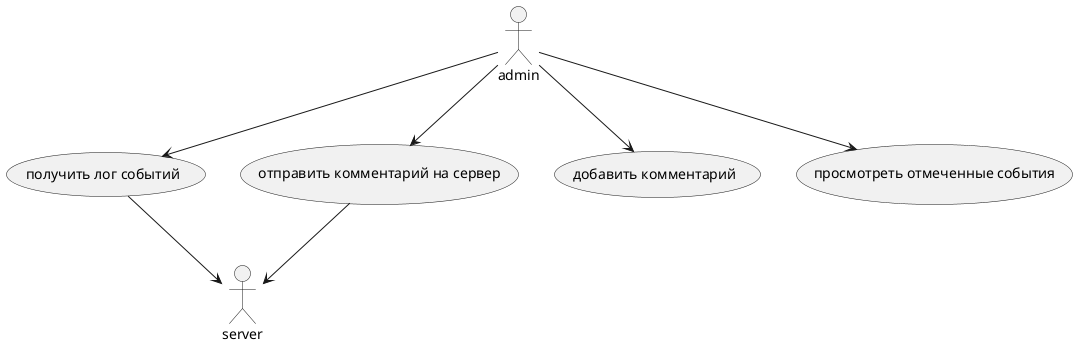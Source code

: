 @startuml
skinparam packageStyle rectangle

:admin:

:server:
admin --> (получить лог событий)
(получить лог событий) --> server

admin --> (отправить комментарий на сервер)
(отправить комментарий на сервер) --> server 

admin --> (добавить комментарий)
admin --> (просмотреть отмеченные события)


@enduml
